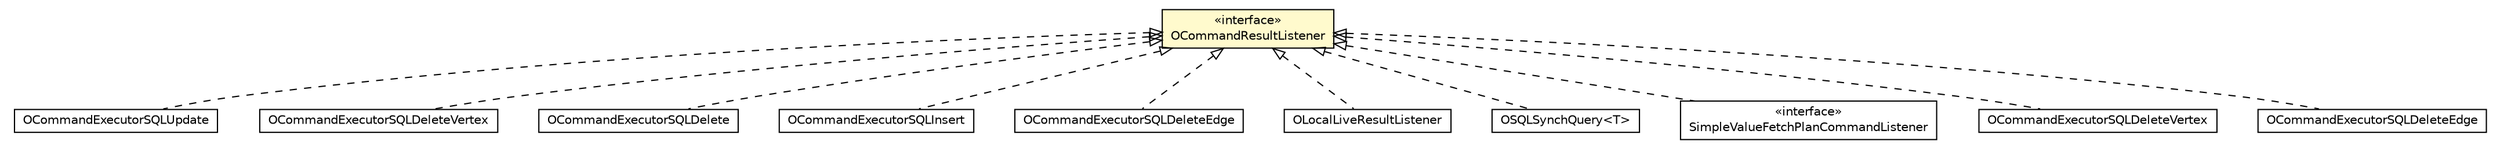 #!/usr/local/bin/dot
#
# Class diagram 
# Generated by UMLGraph version R5_6-24-gf6e263 (http://www.umlgraph.org/)
#

digraph G {
	edge [fontname="Helvetica",fontsize=10,labelfontname="Helvetica",labelfontsize=10];
	node [fontname="Helvetica",fontsize=10,shape=plaintext];
	nodesep=0.25;
	ranksep=0.5;
	// com.orientechnologies.orient.core.command.OCommandResultListener
	c2149215 [label=<<table title="com.orientechnologies.orient.core.command.OCommandResultListener" border="0" cellborder="1" cellspacing="0" cellpadding="2" port="p" bgcolor="lemonChiffon" href="./OCommandResultListener.html">
		<tr><td><table border="0" cellspacing="0" cellpadding="1">
<tr><td align="center" balign="center"> &#171;interface&#187; </td></tr>
<tr><td align="center" balign="center"> OCommandResultListener </td></tr>
		</table></td></tr>
		</table>>, URL="./OCommandResultListener.html", fontname="Helvetica", fontcolor="black", fontsize=10.0];
	// com.orientechnologies.orient.core.sql.OCommandExecutorSQLUpdate
	c2149289 [label=<<table title="com.orientechnologies.orient.core.sql.OCommandExecutorSQLUpdate" border="0" cellborder="1" cellspacing="0" cellpadding="2" port="p" href="../sql/OCommandExecutorSQLUpdate.html">
		<tr><td><table border="0" cellspacing="0" cellpadding="1">
<tr><td align="center" balign="center"> OCommandExecutorSQLUpdate </td></tr>
		</table></td></tr>
		</table>>, URL="../sql/OCommandExecutorSQLUpdate.html", fontname="Helvetica", fontcolor="black", fontsize=10.0];
	// com.orientechnologies.orient.core.sql.OCommandExecutorSQLDeleteVertex
	c2149308 [label=<<table title="com.orientechnologies.orient.core.sql.OCommandExecutorSQLDeleteVertex" border="0" cellborder="1" cellspacing="0" cellpadding="2" port="p" href="../sql/OCommandExecutorSQLDeleteVertex.html">
		<tr><td><table border="0" cellspacing="0" cellpadding="1">
<tr><td align="center" balign="center"> OCommandExecutorSQLDeleteVertex </td></tr>
		</table></td></tr>
		</table>>, URL="../sql/OCommandExecutorSQLDeleteVertex.html", fontname="Helvetica", fontcolor="black", fontsize=10.0];
	// com.orientechnologies.orient.core.sql.OCommandExecutorSQLDelete
	c2149311 [label=<<table title="com.orientechnologies.orient.core.sql.OCommandExecutorSQLDelete" border="0" cellborder="1" cellspacing="0" cellpadding="2" port="p" href="../sql/OCommandExecutorSQLDelete.html">
		<tr><td><table border="0" cellspacing="0" cellpadding="1">
<tr><td align="center" balign="center"> OCommandExecutorSQLDelete </td></tr>
		</table></td></tr>
		</table>>, URL="../sql/OCommandExecutorSQLDelete.html", fontname="Helvetica", fontcolor="black", fontsize=10.0];
	// com.orientechnologies.orient.core.sql.OCommandExecutorSQLInsert
	c2149322 [label=<<table title="com.orientechnologies.orient.core.sql.OCommandExecutorSQLInsert" border="0" cellborder="1" cellspacing="0" cellpadding="2" port="p" href="../sql/OCommandExecutorSQLInsert.html">
		<tr><td><table border="0" cellspacing="0" cellpadding="1">
<tr><td align="center" balign="center"> OCommandExecutorSQLInsert </td></tr>
		</table></td></tr>
		</table>>, URL="../sql/OCommandExecutorSQLInsert.html", fontname="Helvetica", fontcolor="black", fontsize=10.0];
	// com.orientechnologies.orient.core.sql.OCommandExecutorSQLDeleteEdge
	c2149326 [label=<<table title="com.orientechnologies.orient.core.sql.OCommandExecutorSQLDeleteEdge" border="0" cellborder="1" cellspacing="0" cellpadding="2" port="p" href="../sql/OCommandExecutorSQLDeleteEdge.html">
		<tr><td><table border="0" cellspacing="0" cellpadding="1">
<tr><td align="center" balign="center"> OCommandExecutorSQLDeleteEdge </td></tr>
		</table></td></tr>
		</table>>, URL="../sql/OCommandExecutorSQLDeleteEdge.html", fontname="Helvetica", fontcolor="black", fontsize=10.0];
	// com.orientechnologies.orient.core.sql.query.OLocalLiveResultListener
	c2149766 [label=<<table title="com.orientechnologies.orient.core.sql.query.OLocalLiveResultListener" border="0" cellborder="1" cellspacing="0" cellpadding="2" port="p" href="../sql/query/OLocalLiveResultListener.html">
		<tr><td><table border="0" cellspacing="0" cellpadding="1">
<tr><td align="center" balign="center"> OLocalLiveResultListener </td></tr>
		</table></td></tr>
		</table>>, URL="../sql/query/OLocalLiveResultListener.html", fontname="Helvetica", fontcolor="black", fontsize=10.0];
	// com.orientechnologies.orient.core.sql.query.OSQLSynchQuery<T>
	c2149769 [label=<<table title="com.orientechnologies.orient.core.sql.query.OSQLSynchQuery" border="0" cellborder="1" cellspacing="0" cellpadding="2" port="p" href="../sql/query/OSQLSynchQuery.html">
		<tr><td><table border="0" cellspacing="0" cellpadding="1">
<tr><td align="center" balign="center"> OSQLSynchQuery&lt;T&gt; </td></tr>
		</table></td></tr>
		</table>>, URL="../sql/query/OSQLSynchQuery.html", fontname="Helvetica", fontcolor="black", fontsize=10.0];
	// com.orientechnologies.orient.client.remote.SimpleValueFetchPlanCommandListener
	c2150506 [label=<<table title="com.orientechnologies.orient.client.remote.SimpleValueFetchPlanCommandListener" border="0" cellborder="1" cellspacing="0" cellpadding="2" port="p" href="../../client/remote/SimpleValueFetchPlanCommandListener.html">
		<tr><td><table border="0" cellspacing="0" cellpadding="1">
<tr><td align="center" balign="center"> &#171;interface&#187; </td></tr>
<tr><td align="center" balign="center"> SimpleValueFetchPlanCommandListener </td></tr>
		</table></td></tr>
		</table>>, URL="../../client/remote/SimpleValueFetchPlanCommandListener.html", fontname="Helvetica", fontcolor="black", fontsize=10.0];
	// com.orientechnologies.orient.graph.sql.OCommandExecutorSQLDeleteVertex
	c2151091 [label=<<table title="com.orientechnologies.orient.graph.sql.OCommandExecutorSQLDeleteVertex" border="0" cellborder="1" cellspacing="0" cellpadding="2" port="p" href="../../graph/sql/OCommandExecutorSQLDeleteVertex.html">
		<tr><td><table border="0" cellspacing="0" cellpadding="1">
<tr><td align="center" balign="center"> OCommandExecutorSQLDeleteVertex </td></tr>
		</table></td></tr>
		</table>>, URL="../../graph/sql/OCommandExecutorSQLDeleteVertex.html", fontname="Helvetica", fontcolor="black", fontsize=10.0];
	// com.orientechnologies.orient.graph.sql.OCommandExecutorSQLDeleteEdge
	c2151092 [label=<<table title="com.orientechnologies.orient.graph.sql.OCommandExecutorSQLDeleteEdge" border="0" cellborder="1" cellspacing="0" cellpadding="2" port="p" href="../../graph/sql/OCommandExecutorSQLDeleteEdge.html">
		<tr><td><table border="0" cellspacing="0" cellpadding="1">
<tr><td align="center" balign="center"> OCommandExecutorSQLDeleteEdge </td></tr>
		</table></td></tr>
		</table>>, URL="../../graph/sql/OCommandExecutorSQLDeleteEdge.html", fontname="Helvetica", fontcolor="black", fontsize=10.0];
	//com.orientechnologies.orient.core.sql.OCommandExecutorSQLUpdate implements com.orientechnologies.orient.core.command.OCommandResultListener
	c2149215:p -> c2149289:p [dir=back,arrowtail=empty,style=dashed];
	//com.orientechnologies.orient.core.sql.OCommandExecutorSQLDeleteVertex implements com.orientechnologies.orient.core.command.OCommandResultListener
	c2149215:p -> c2149308:p [dir=back,arrowtail=empty,style=dashed];
	//com.orientechnologies.orient.core.sql.OCommandExecutorSQLDelete implements com.orientechnologies.orient.core.command.OCommandResultListener
	c2149215:p -> c2149311:p [dir=back,arrowtail=empty,style=dashed];
	//com.orientechnologies.orient.core.sql.OCommandExecutorSQLInsert implements com.orientechnologies.orient.core.command.OCommandResultListener
	c2149215:p -> c2149322:p [dir=back,arrowtail=empty,style=dashed];
	//com.orientechnologies.orient.core.sql.OCommandExecutorSQLDeleteEdge implements com.orientechnologies.orient.core.command.OCommandResultListener
	c2149215:p -> c2149326:p [dir=back,arrowtail=empty,style=dashed];
	//com.orientechnologies.orient.core.sql.query.OLocalLiveResultListener implements com.orientechnologies.orient.core.command.OCommandResultListener
	c2149215:p -> c2149766:p [dir=back,arrowtail=empty,style=dashed];
	//com.orientechnologies.orient.core.sql.query.OSQLSynchQuery<T> implements com.orientechnologies.orient.core.command.OCommandResultListener
	c2149215:p -> c2149769:p [dir=back,arrowtail=empty,style=dashed];
	//com.orientechnologies.orient.client.remote.SimpleValueFetchPlanCommandListener implements com.orientechnologies.orient.core.command.OCommandResultListener
	c2149215:p -> c2150506:p [dir=back,arrowtail=empty,style=dashed];
	//com.orientechnologies.orient.graph.sql.OCommandExecutorSQLDeleteVertex implements com.orientechnologies.orient.core.command.OCommandResultListener
	c2149215:p -> c2151091:p [dir=back,arrowtail=empty,style=dashed];
	//com.orientechnologies.orient.graph.sql.OCommandExecutorSQLDeleteEdge implements com.orientechnologies.orient.core.command.OCommandResultListener
	c2149215:p -> c2151092:p [dir=back,arrowtail=empty,style=dashed];
}

